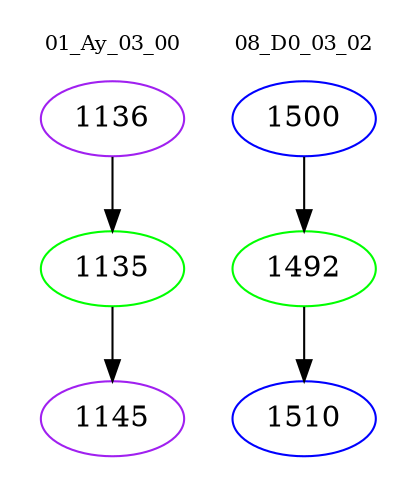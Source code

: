 digraph{
subgraph cluster_0 {
color = white
label = "01_Ay_03_00";
fontsize=10;
T0_1136 [label="1136", color="purple"]
T0_1136 -> T0_1135 [color="black"]
T0_1135 [label="1135", color="green"]
T0_1135 -> T0_1145 [color="black"]
T0_1145 [label="1145", color="purple"]
}
subgraph cluster_1 {
color = white
label = "08_D0_03_02";
fontsize=10;
T1_1500 [label="1500", color="blue"]
T1_1500 -> T1_1492 [color="black"]
T1_1492 [label="1492", color="green"]
T1_1492 -> T1_1510 [color="black"]
T1_1510 [label="1510", color="blue"]
}
}
